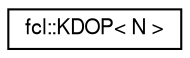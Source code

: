 digraph "Graphical Class Hierarchy"
{
  edge [fontname="FreeSans",fontsize="10",labelfontname="FreeSans",labelfontsize="10"];
  node [fontname="FreeSans",fontsize="10",shape=record];
  rankdir="LR";
  Node1 [label="fcl::KDOP\< N \>",height=0.2,width=0.4,color="black", fillcolor="white", style="filled",URL="$a00084.html",tooltip="KDOP class describes the KDOP collision structures. "];
}
